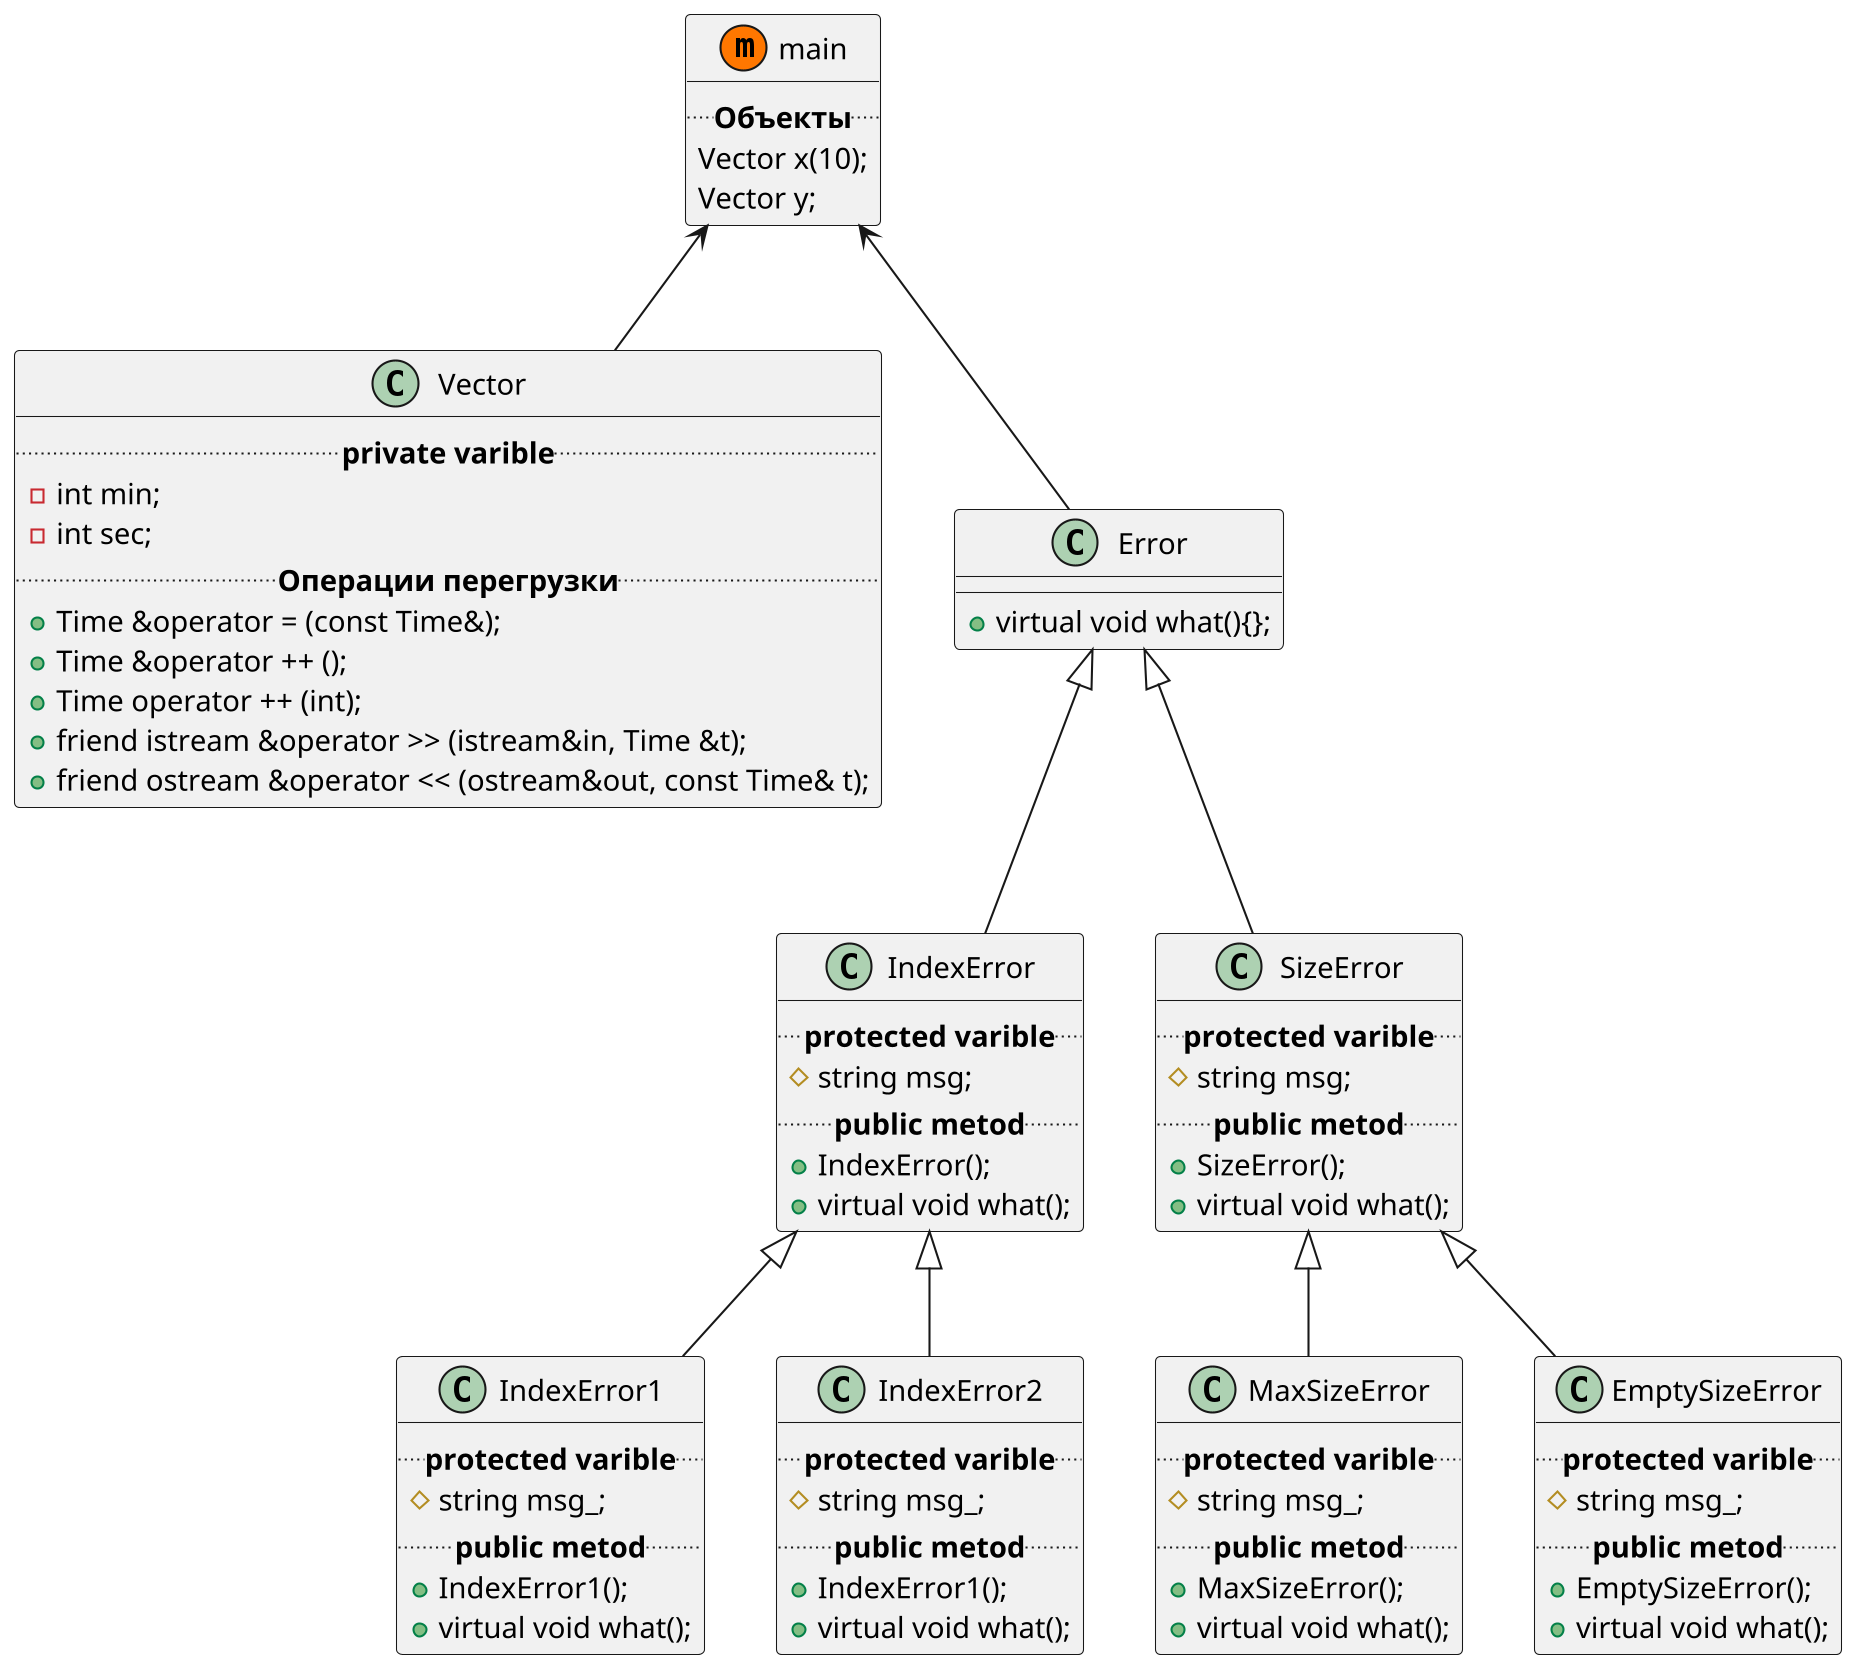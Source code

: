  @startuml
' note left of main #while: Комментарий.
' note top of Rightangled : Комментарий.
' note top of Object : Комментарий.
' note top of Vector : Комментарий.
skinparam dpi 200
skinparam shadowing false
' Vector <--  main
' Error <-- main
' IndexError <|-- Error
' SizeError <|-- Error
' MaxSizeError <|-- SizeError
' EmptySizeError <|-- SizeError
' IndexError1 <|-- IndexError
' IndexError2 <|-- IndexError

main <-- Vector
main <-- Error
Error <|-- IndexError
Error <|-- SizeError
SizeError <|-- MaxSizeError
SizeError <|-- EmptySizeError
IndexError <|-- IndexError1
IndexError <|-- IndexError2
class main<<(m,#FF7700)>>{
    .. **Объекты** ..
    Vector x(10);
    Vector y;
} 
class  Vector{
    .. **private varible** ..
    - int min;
    - int sec;
    .. **Операции перегрузки** ..
	+ Time &operator = (const Time&);
	+ Time &operator ++ (); 
	+ Time operator ++ (int);
	+ friend istream &operator >> (istream&in, Time &t);
	+ friend ostream &operator << (ostream&out, const Time& t);
}
class Error{
    + virtual void what(){};
}
class IndexError{
.. **protected varible** ..
    # string msg;
.. **public metod** ..
    + IndexError();
    + virtual void what();
}
class SizeError{
.. **protected varible** ..
    # string msg;
.. **public metod** ..
    + SizeError();
    + virtual void what();
}
class MaxSizeError{
.. **protected varible** ..
    # string msg_;
.. **public metod** ..
    + MaxSizeError();
    + virtual void what();
}
class EmptySizeError{
.. **protected varible** ..
    # string msg_;
.. **public metod** ..
    + EmptySizeError();
    + virtual void what();
}
class IndexError1{
.. **protected varible** ..
    # string msg_;
.. **public metod** ..
    + IndexError1();
    + virtual void what();
}
class IndexError2{
.. **protected varible** ..
    # string msg_;
.. **public metod** ..
    + IndexError1();
    + virtual void what();
}
 @enduml


